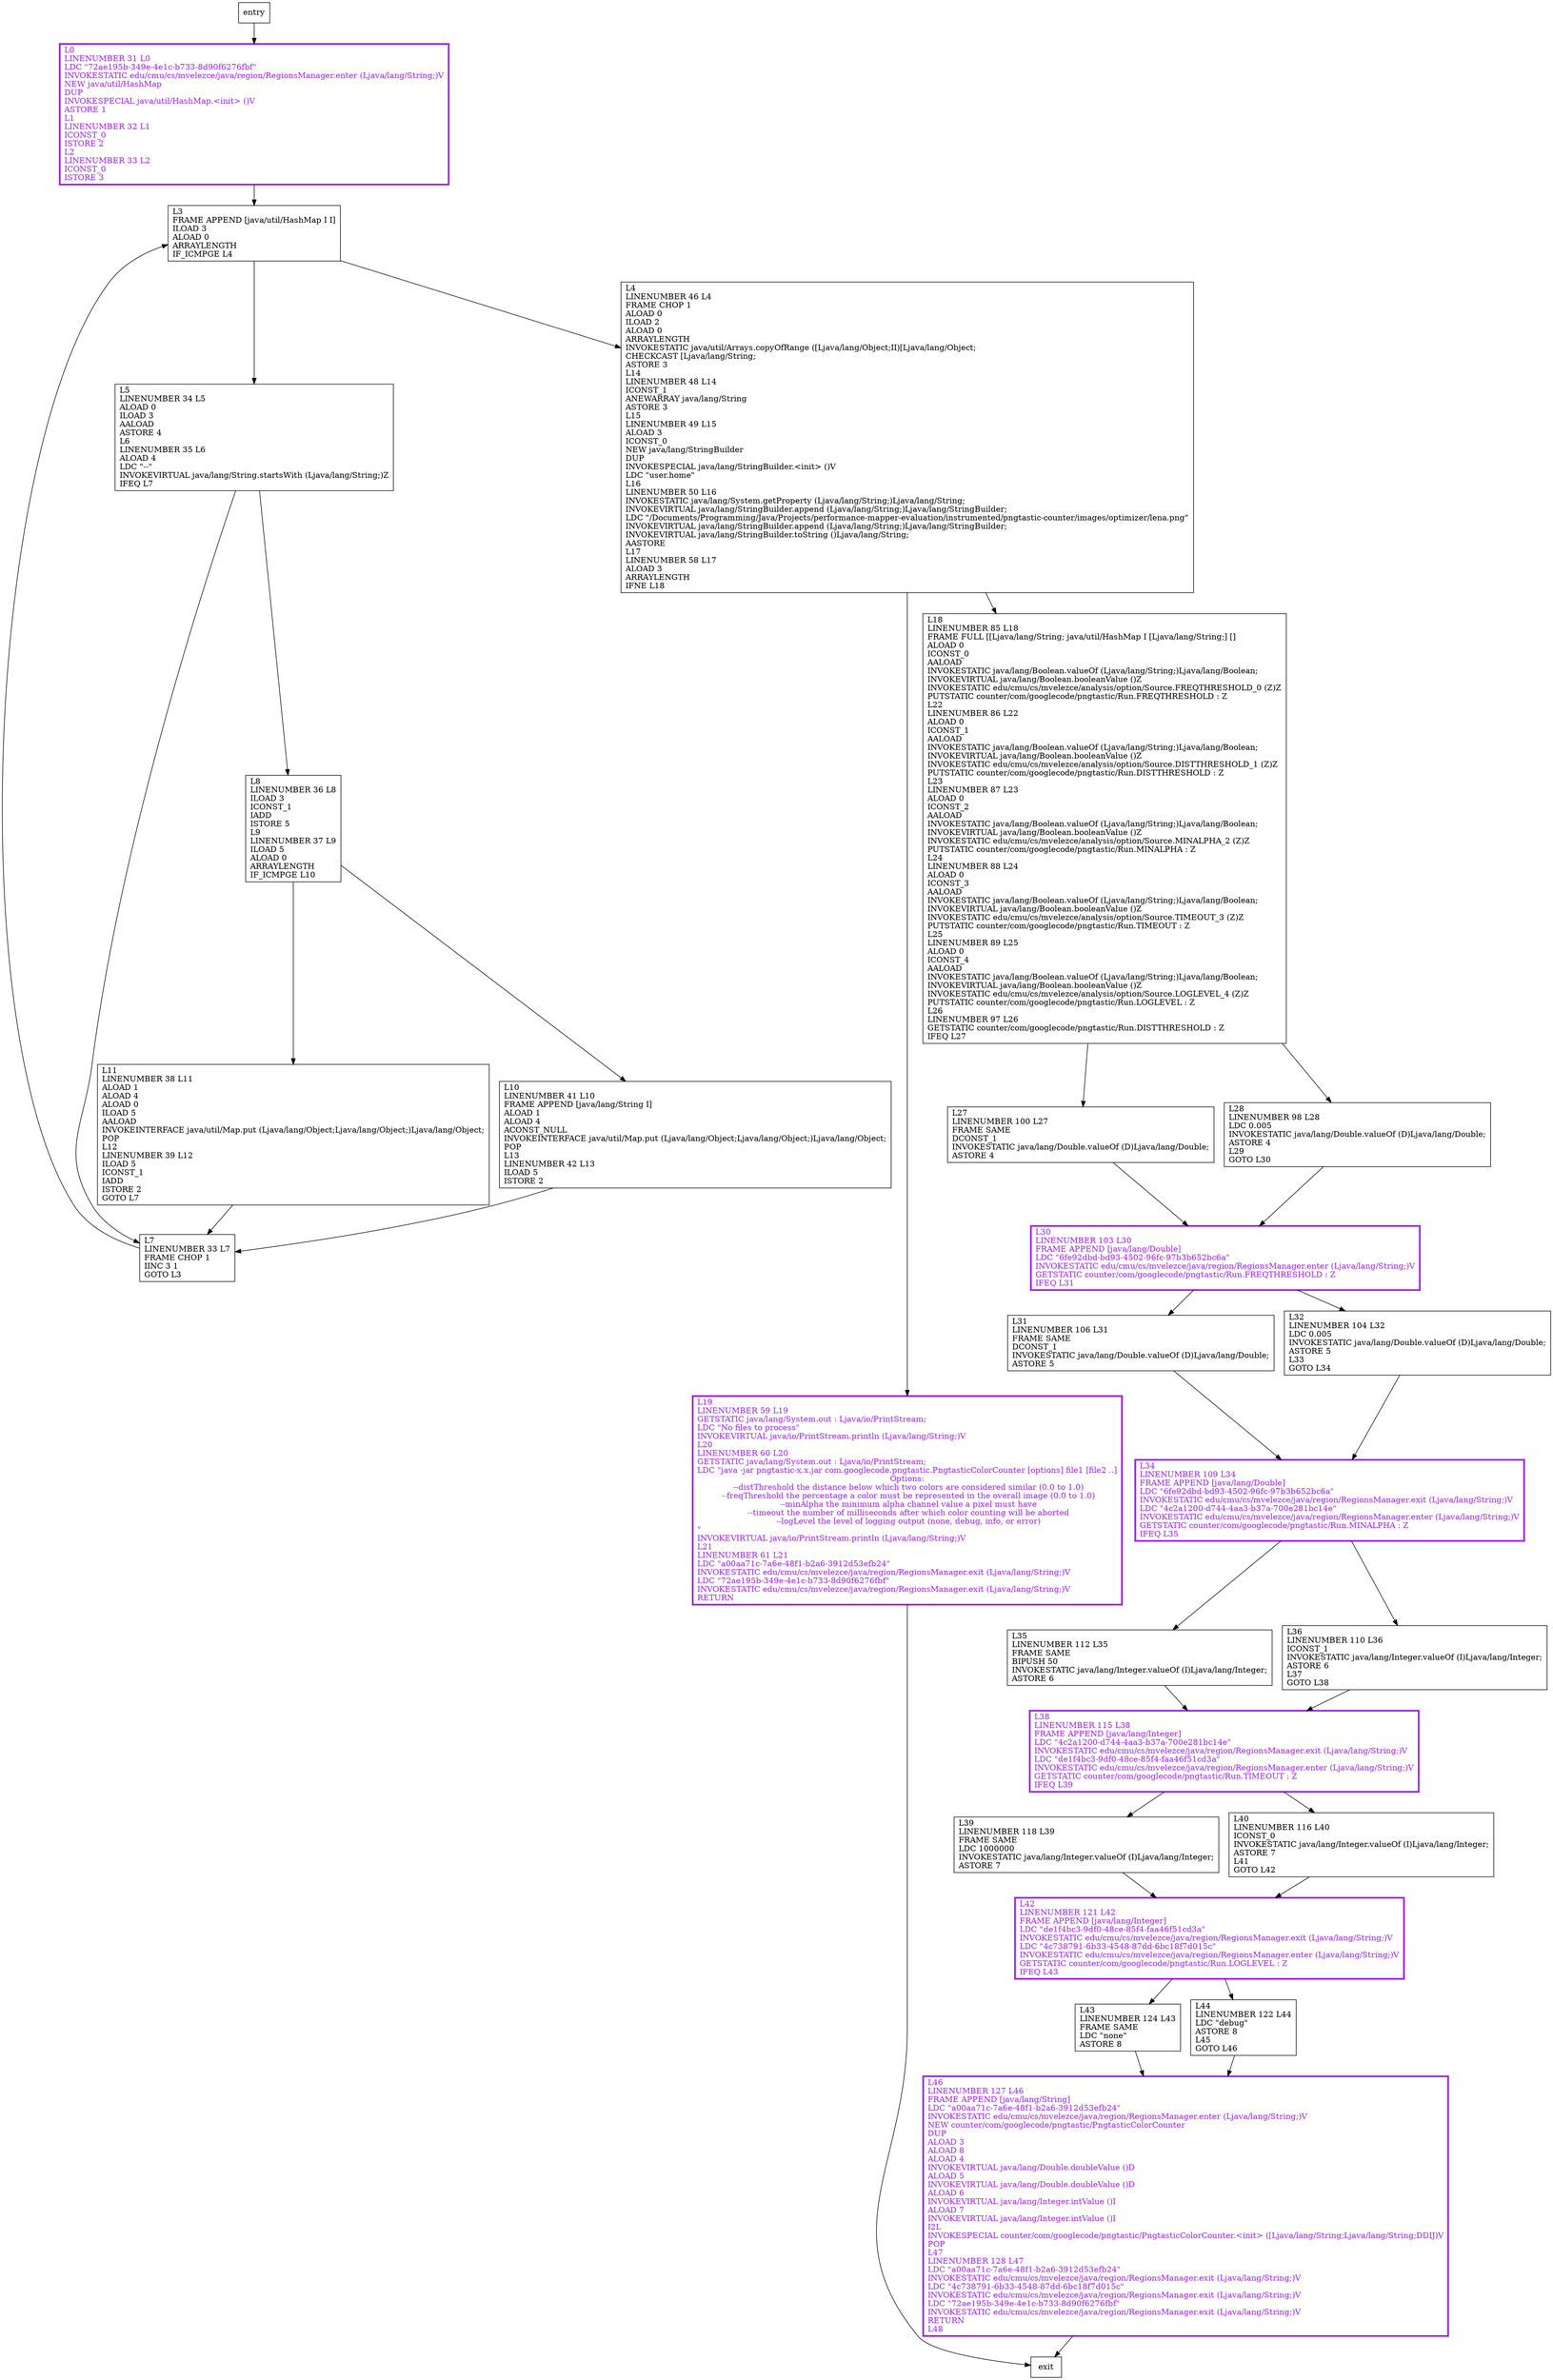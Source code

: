 digraph main {
node [shape=record];
1779735636 [label="L38\lLINENUMBER 115 L38\lFRAME APPEND [java/lang/Integer]\lLDC \"4c2a1200-d744-4aa3-b37a-700e281bc14e\"\lINVOKESTATIC edu/cmu/cs/mvelezce/java/region/RegionsManager.exit (Ljava/lang/String;)V\lLDC \"de1f4bc3-9df0-48ce-85f4-faa46f51cd3a\"\lINVOKESTATIC edu/cmu/cs/mvelezce/java/region/RegionsManager.enter (Ljava/lang/String;)V\lGETSTATIC counter/com/googlecode/pngtastic/Run.TIMEOUT : Z\lIFEQ L39\l"];
787624282 [label="L7\lLINENUMBER 33 L7\lFRAME CHOP 1\lIINC 3 1\lGOTO L3\l"];
422690323 [label="L19\lLINENUMBER 59 L19\lGETSTATIC java/lang/System.out : Ljava/io/PrintStream;\lLDC \"No files to process\"\lINVOKEVIRTUAL java/io/PrintStream.println (Ljava/lang/String;)V\lL20\lLINENUMBER 60 L20\lGETSTATIC java/lang/System.out : Ljava/io/PrintStream;\lLDC \"java -jar pngtastic-x.x.jar com.googlecode.pngtastic.PngtasticColorCounter [options] file1 [file2 ..]\nOptions:\n  --distThreshold    the distance below which two colors are considered similar (0.0 to 1.0)\n  --freqThreshold    the percentage a color must be represented in the overall image (0.0 to 1.0)\n  --minAlpha         the minimum alpha channel value a pixel must have\n  --timeout          the number of milliseconds after which color counting will be aborted\n  --logLevel         the level of logging output (none, debug, info, or error)\n\"\lINVOKEVIRTUAL java/io/PrintStream.println (Ljava/lang/String;)V\lL21\lLINENUMBER 61 L21\lLDC \"a00aa71c-7a6e-48f1-b2a6-3912d53efb24\"\lINVOKESTATIC edu/cmu/cs/mvelezce/java/region/RegionsManager.exit (Ljava/lang/String;)V\lLDC \"72ae195b-349e-4e1c-b733-8d90f6276fbf\"\lINVOKESTATIC edu/cmu/cs/mvelezce/java/region/RegionsManager.exit (Ljava/lang/String;)V\lRETURN\l"];
1665099105 [label="L27\lLINENUMBER 100 L27\lFRAME SAME\lDCONST_1\lINVOKESTATIC java/lang/Double.valueOf (D)Ljava/lang/Double;\lASTORE 4\l"];
1039330521 [label="L5\lLINENUMBER 34 L5\lALOAD 0\lILOAD 3\lAALOAD\lASTORE 4\lL6\lLINENUMBER 35 L6\lALOAD 4\lLDC \"--\"\lINVOKEVIRTUAL java/lang/String.startsWith (Ljava/lang/String;)Z\lIFEQ L7\l"];
1955106624 [label="L31\lLINENUMBER 106 L31\lFRAME SAME\lDCONST_1\lINVOKESTATIC java/lang/Double.valueOf (D)Ljava/lang/Double;\lASTORE 5\l"];
439012577 [label="L34\lLINENUMBER 109 L34\lFRAME APPEND [java/lang/Double]\lLDC \"6fe92dbd-bd93-4502-96fc-97b3b652bc6a\"\lINVOKESTATIC edu/cmu/cs/mvelezce/java/region/RegionsManager.exit (Ljava/lang/String;)V\lLDC \"4c2a1200-d744-4aa3-b37a-700e281bc14e\"\lINVOKESTATIC edu/cmu/cs/mvelezce/java/region/RegionsManager.enter (Ljava/lang/String;)V\lGETSTATIC counter/com/googlecode/pngtastic/Run.MINALPHA : Z\lIFEQ L35\l"];
2077353659 [label="L3\lFRAME APPEND [java/util/HashMap I I]\lILOAD 3\lALOAD 0\lARRAYLENGTH\lIF_ICMPGE L4\l"];
1242164028 [label="L46\lLINENUMBER 127 L46\lFRAME APPEND [java/lang/String]\lLDC \"a00aa71c-7a6e-48f1-b2a6-3912d53efb24\"\lINVOKESTATIC edu/cmu/cs/mvelezce/java/region/RegionsManager.enter (Ljava/lang/String;)V\lNEW counter/com/googlecode/pngtastic/PngtasticColorCounter\lDUP\lALOAD 3\lALOAD 8\lALOAD 4\lINVOKEVIRTUAL java/lang/Double.doubleValue ()D\lALOAD 5\lINVOKEVIRTUAL java/lang/Double.doubleValue ()D\lALOAD 6\lINVOKEVIRTUAL java/lang/Integer.intValue ()I\lALOAD 7\lINVOKEVIRTUAL java/lang/Integer.intValue ()I\lI2L\lINVOKESPECIAL counter/com/googlecode/pngtastic/PngtasticColorCounter.\<init\> ([Ljava/lang/String;Ljava/lang/String;DDIJ)V\lPOP\lL47\lLINENUMBER 128 L47\lLDC \"a00aa71c-7a6e-48f1-b2a6-3912d53efb24\"\lINVOKESTATIC edu/cmu/cs/mvelezce/java/region/RegionsManager.exit (Ljava/lang/String;)V\lLDC \"4c738791-6b33-4548-87dd-6bc18f7d015c\"\lINVOKESTATIC edu/cmu/cs/mvelezce/java/region/RegionsManager.exit (Ljava/lang/String;)V\lLDC \"72ae195b-349e-4e1c-b733-8d90f6276fbf\"\lINVOKESTATIC edu/cmu/cs/mvelezce/java/region/RegionsManager.exit (Ljava/lang/String;)V\lRETURN\lL48\l"];
1797899447 [label="L11\lLINENUMBER 38 L11\lALOAD 1\lALOAD 4\lALOAD 0\lILOAD 5\lAALOAD\lINVOKEINTERFACE java/util/Map.put (Ljava/lang/Object;Ljava/lang/Object;)Ljava/lang/Object;\lPOP\lL12\lLINENUMBER 39 L12\lILOAD 5\lICONST_1\lIADD\lISTORE 2\lGOTO L7\l"];
93058827 [label="L42\lLINENUMBER 121 L42\lFRAME APPEND [java/lang/Integer]\lLDC \"de1f4bc3-9df0-48ce-85f4-faa46f51cd3a\"\lINVOKESTATIC edu/cmu/cs/mvelezce/java/region/RegionsManager.exit (Ljava/lang/String;)V\lLDC \"4c738791-6b33-4548-87dd-6bc18f7d015c\"\lINVOKESTATIC edu/cmu/cs/mvelezce/java/region/RegionsManager.enter (Ljava/lang/String;)V\lGETSTATIC counter/com/googlecode/pngtastic/Run.LOGLEVEL : Z\lIFEQ L43\l"];
1616733310 [label="L30\lLINENUMBER 103 L30\lFRAME APPEND [java/lang/Double]\lLDC \"6fe92dbd-bd93-4502-96fc-97b3b652bc6a\"\lINVOKESTATIC edu/cmu/cs/mvelezce/java/region/RegionsManager.enter (Ljava/lang/String;)V\lGETSTATIC counter/com/googlecode/pngtastic/Run.FREQTHRESHOLD : Z\lIFEQ L31\l"];
1184242125 [label="L28\lLINENUMBER 98 L28\lLDC 0.005\lINVOKESTATIC java/lang/Double.valueOf (D)Ljava/lang/Double;\lASTORE 4\lL29\lGOTO L30\l"];
1423501684 [label="L0\lLINENUMBER 31 L0\lLDC \"72ae195b-349e-4e1c-b733-8d90f6276fbf\"\lINVOKESTATIC edu/cmu/cs/mvelezce/java/region/RegionsManager.enter (Ljava/lang/String;)V\lNEW java/util/HashMap\lDUP\lINVOKESPECIAL java/util/HashMap.\<init\> ()V\lASTORE 1\lL1\lLINENUMBER 32 L1\lICONST_0\lISTORE 2\lL2\lLINENUMBER 33 L2\lICONST_0\lISTORE 3\l"];
1812265181 [label="L32\lLINENUMBER 104 L32\lLDC 0.005\lINVOKESTATIC java/lang/Double.valueOf (D)Ljava/lang/Double;\lASTORE 5\lL33\lGOTO L34\l"];
299840846 [label="L35\lLINENUMBER 112 L35\lFRAME SAME\lBIPUSH 50\lINVOKESTATIC java/lang/Integer.valueOf (I)Ljava/lang/Integer;\lASTORE 6\l"];
1524825601 [label="L8\lLINENUMBER 36 L8\lILOAD 3\lICONST_1\lIADD\lISTORE 5\lL9\lLINENUMBER 37 L9\lILOAD 5\lALOAD 0\lARRAYLENGTH\lIF_ICMPGE L10\l"];
1309162730 [label="L39\lLINENUMBER 118 L39\lFRAME SAME\lLDC 1000000\lINVOKESTATIC java/lang/Integer.valueOf (I)Ljava/lang/Integer;\lASTORE 7\l"];
1261649362 [label="L43\lLINENUMBER 124 L43\lFRAME SAME\lLDC \"none\"\lASTORE 8\l"];
555567802 [label="L36\lLINENUMBER 110 L36\lICONST_1\lINVOKESTATIC java/lang/Integer.valueOf (I)Ljava/lang/Integer;\lASTORE 6\lL37\lGOTO L38\l"];
647301171 [label="L40\lLINENUMBER 116 L40\lICONST_0\lINVOKESTATIC java/lang/Integer.valueOf (I)Ljava/lang/Integer;\lASTORE 7\lL41\lGOTO L42\l"];
1092058216 [label="L10\lLINENUMBER 41 L10\lFRAME APPEND [java/lang/String I]\lALOAD 1\lALOAD 4\lACONST_NULL\lINVOKEINTERFACE java/util/Map.put (Ljava/lang/Object;Ljava/lang/Object;)Ljava/lang/Object;\lPOP\lL13\lLINENUMBER 42 L13\lILOAD 5\lISTORE 2\l"];
1416511593 [label="L18\lLINENUMBER 85 L18\lFRAME FULL [[Ljava/lang/String; java/util/HashMap I [Ljava/lang/String;] []\lALOAD 0\lICONST_0\lAALOAD\lINVOKESTATIC java/lang/Boolean.valueOf (Ljava/lang/String;)Ljava/lang/Boolean;\lINVOKEVIRTUAL java/lang/Boolean.booleanValue ()Z\lINVOKESTATIC edu/cmu/cs/mvelezce/analysis/option/Source.FREQTHRESHOLD_0 (Z)Z\lPUTSTATIC counter/com/googlecode/pngtastic/Run.FREQTHRESHOLD : Z\lL22\lLINENUMBER 86 L22\lALOAD 0\lICONST_1\lAALOAD\lINVOKESTATIC java/lang/Boolean.valueOf (Ljava/lang/String;)Ljava/lang/Boolean;\lINVOKEVIRTUAL java/lang/Boolean.booleanValue ()Z\lINVOKESTATIC edu/cmu/cs/mvelezce/analysis/option/Source.DISTTHRESHOLD_1 (Z)Z\lPUTSTATIC counter/com/googlecode/pngtastic/Run.DISTTHRESHOLD : Z\lL23\lLINENUMBER 87 L23\lALOAD 0\lICONST_2\lAALOAD\lINVOKESTATIC java/lang/Boolean.valueOf (Ljava/lang/String;)Ljava/lang/Boolean;\lINVOKEVIRTUAL java/lang/Boolean.booleanValue ()Z\lINVOKESTATIC edu/cmu/cs/mvelezce/analysis/option/Source.MINALPHA_2 (Z)Z\lPUTSTATIC counter/com/googlecode/pngtastic/Run.MINALPHA : Z\lL24\lLINENUMBER 88 L24\lALOAD 0\lICONST_3\lAALOAD\lINVOKESTATIC java/lang/Boolean.valueOf (Ljava/lang/String;)Ljava/lang/Boolean;\lINVOKEVIRTUAL java/lang/Boolean.booleanValue ()Z\lINVOKESTATIC edu/cmu/cs/mvelezce/analysis/option/Source.TIMEOUT_3 (Z)Z\lPUTSTATIC counter/com/googlecode/pngtastic/Run.TIMEOUT : Z\lL25\lLINENUMBER 89 L25\lALOAD 0\lICONST_4\lAALOAD\lINVOKESTATIC java/lang/Boolean.valueOf (Ljava/lang/String;)Ljava/lang/Boolean;\lINVOKEVIRTUAL java/lang/Boolean.booleanValue ()Z\lINVOKESTATIC edu/cmu/cs/mvelezce/analysis/option/Source.LOGLEVEL_4 (Z)Z\lPUTSTATIC counter/com/googlecode/pngtastic/Run.LOGLEVEL : Z\lL26\lLINENUMBER 97 L26\lGETSTATIC counter/com/googlecode/pngtastic/Run.DISTTHRESHOLD : Z\lIFEQ L27\l"];
1164537879 [label="L44\lLINENUMBER 122 L44\lLDC \"debug\"\lASTORE 8\lL45\lGOTO L46\l"];
1012201298 [label="L4\lLINENUMBER 46 L4\lFRAME CHOP 1\lALOAD 0\lILOAD 2\lALOAD 0\lARRAYLENGTH\lINVOKESTATIC java/util/Arrays.copyOfRange ([Ljava/lang/Object;II)[Ljava/lang/Object;\lCHECKCAST [Ljava/lang/String;\lASTORE 3\lL14\lLINENUMBER 48 L14\lICONST_1\lANEWARRAY java/lang/String\lASTORE 3\lL15\lLINENUMBER 49 L15\lALOAD 3\lICONST_0\lNEW java/lang/StringBuilder\lDUP\lINVOKESPECIAL java/lang/StringBuilder.\<init\> ()V\lLDC \"user.home\"\lL16\lLINENUMBER 50 L16\lINVOKESTATIC java/lang/System.getProperty (Ljava/lang/String;)Ljava/lang/String;\lINVOKEVIRTUAL java/lang/StringBuilder.append (Ljava/lang/String;)Ljava/lang/StringBuilder;\lLDC \"/Documents/Programming/Java/Projects/performance-mapper-evaluation/instrumented/pngtastic-counter/images/optimizer/lena.png\"\lINVOKEVIRTUAL java/lang/StringBuilder.append (Ljava/lang/String;)Ljava/lang/StringBuilder;\lINVOKEVIRTUAL java/lang/StringBuilder.toString ()Ljava/lang/String;\lAASTORE\lL17\lLINENUMBER 58 L17\lALOAD 3\lARRAYLENGTH\lIFNE L18\l"];
entry;
exit;
1779735636 -> 647301171;
1779735636 -> 1309162730;
787624282 -> 2077353659;
422690323 -> exit;
1665099105 -> 1616733310;
1039330521 -> 787624282;
1039330521 -> 1524825601;
1955106624 -> 439012577;
439012577 -> 299840846;
439012577 -> 555567802;
2077353659 -> 1039330521;
2077353659 -> 1012201298;
1242164028 -> exit;
1797899447 -> 787624282;
93058827 -> 1261649362;
93058827 -> 1164537879;
1616733310 -> 1955106624;
1616733310 -> 1812265181;
1184242125 -> 1616733310;
1423501684 -> 2077353659;
1812265181 -> 439012577;
299840846 -> 1779735636;
1524825601 -> 1092058216;
1524825601 -> 1797899447;
1309162730 -> 93058827;
1261649362 -> 1242164028;
555567802 -> 1779735636;
entry -> 1423501684;
647301171 -> 93058827;
1092058216 -> 787624282;
1416511593 -> 1665099105;
1416511593 -> 1184242125;
1164537879 -> 1242164028;
1012201298 -> 422690323;
1012201298 -> 1416511593;
1779735636[fontcolor="purple", penwidth=3, color="purple"];
422690323[fontcolor="purple", penwidth=3, color="purple"];
439012577[fontcolor="purple", penwidth=3, color="purple"];
1242164028[fontcolor="purple", penwidth=3, color="purple"];
93058827[fontcolor="purple", penwidth=3, color="purple"];
1423501684[fontcolor="purple", penwidth=3, color="purple"];
1616733310[fontcolor="purple", penwidth=3, color="purple"];
}
